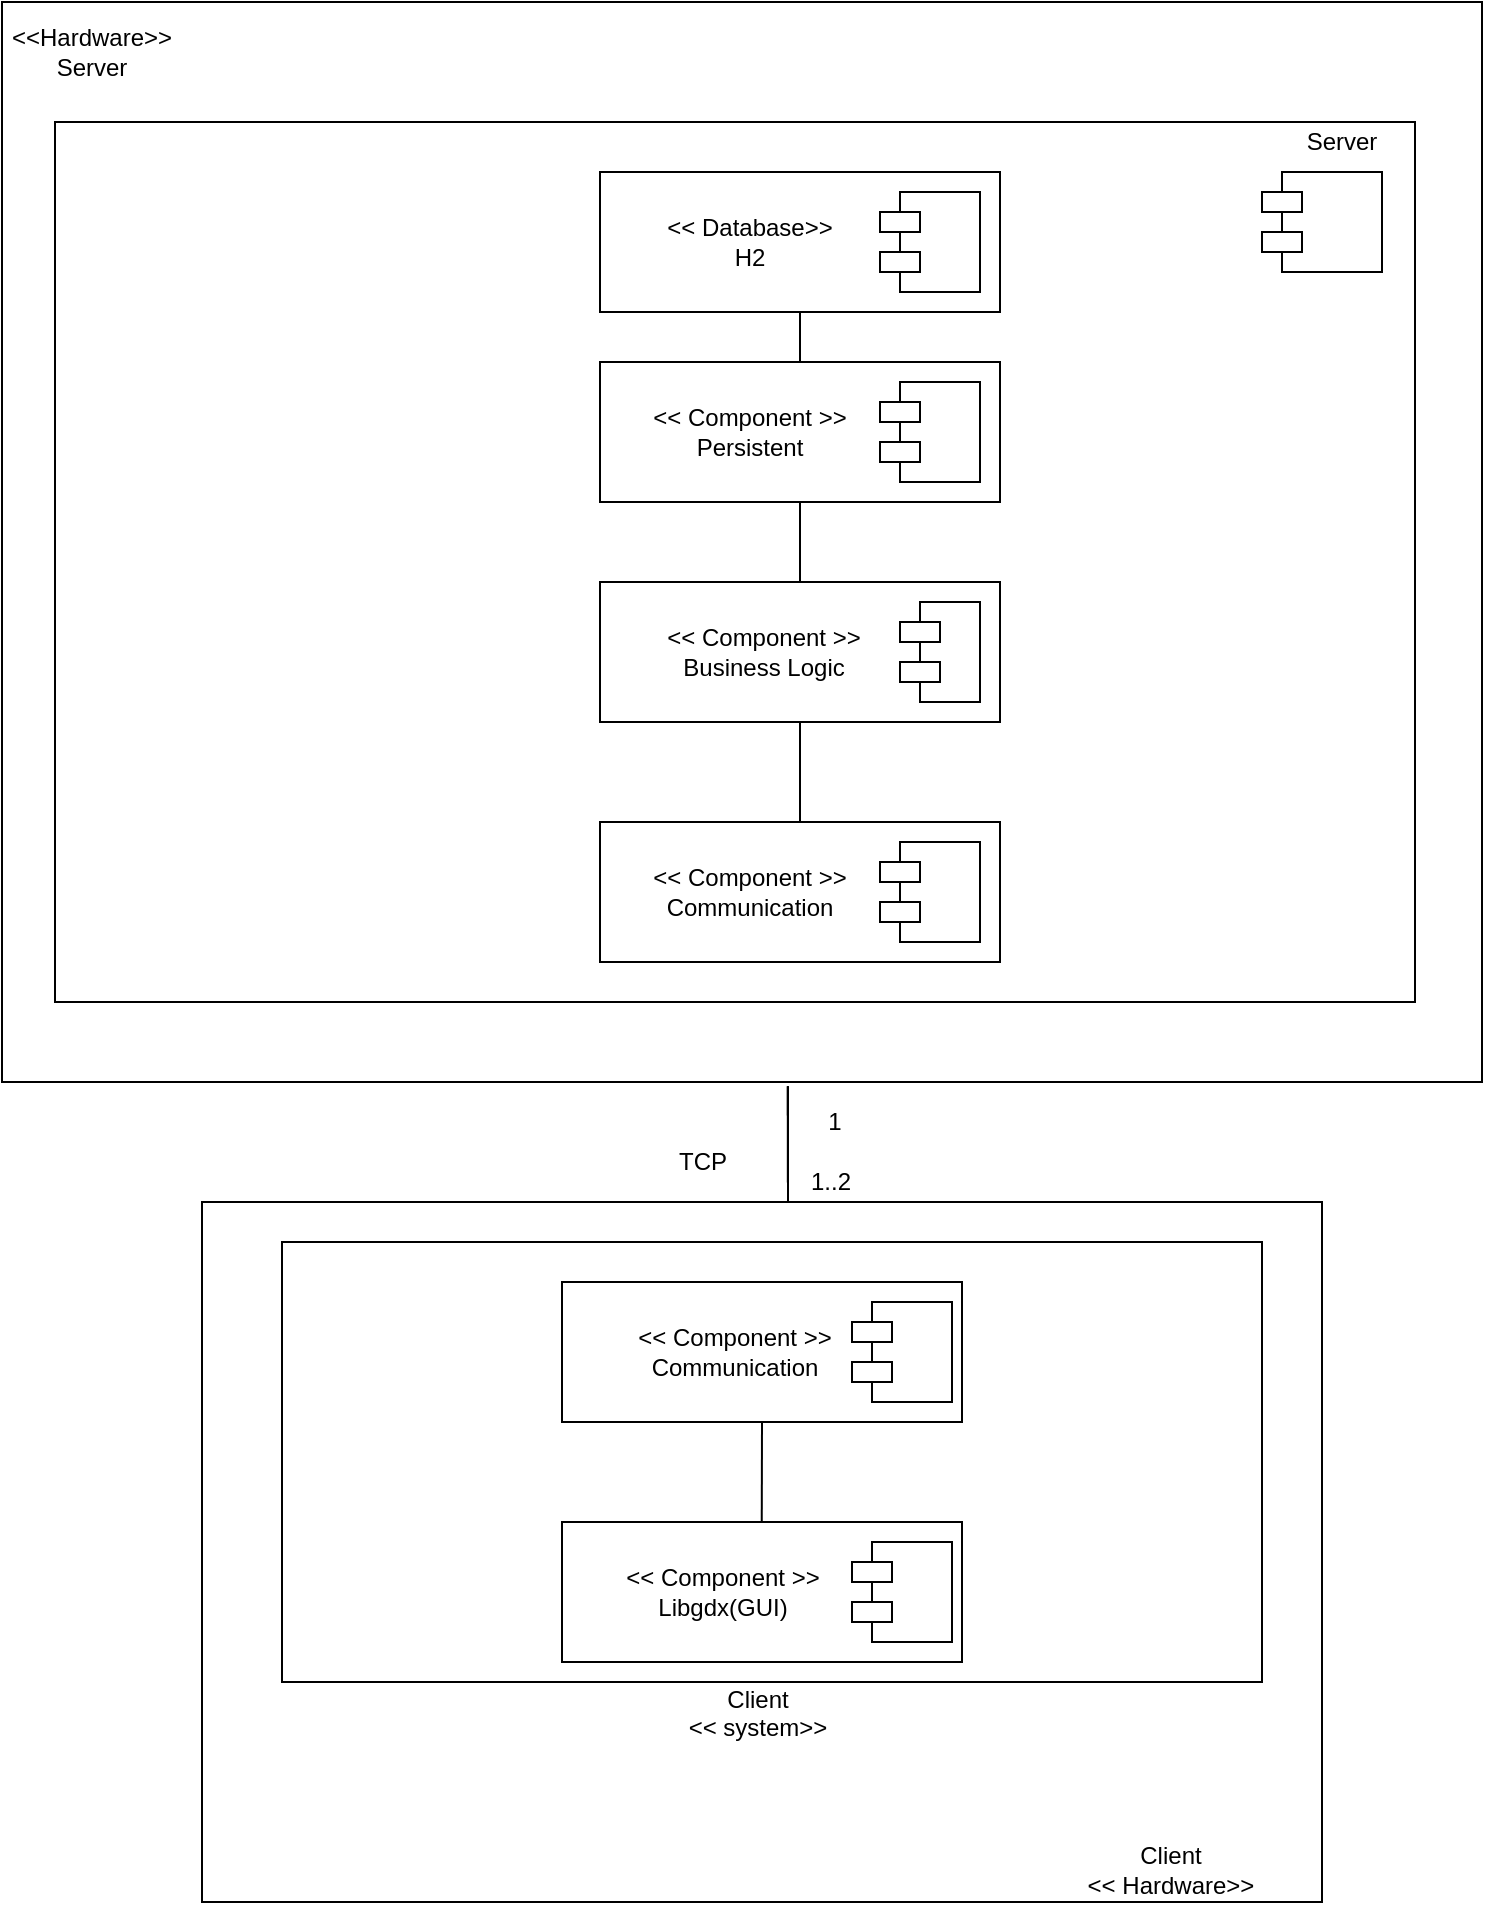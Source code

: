 <mxfile version="13.0.6" type="device"><diagram id="XMskarcSUNDicmcB05N_" name="Page-1"><mxGraphModel dx="1422" dy="791" grid="1" gridSize="10" guides="1" tooltips="1" connect="1" arrows="1" fold="1" page="1" pageScale="1" pageWidth="827" pageHeight="1169" math="0" shadow="0"><root><mxCell id="0"/><mxCell id="1" parent="0"/><mxCell id="hLikkJkFlfmMrrwjW5_J-37" value="" style="rounded=0;whiteSpace=wrap;html=1;" vertex="1" parent="1"><mxGeometry x="20" y="250" width="740" height="540" as="geometry"/></mxCell><mxCell id="hLikkJkFlfmMrrwjW5_J-22" value="" style="rounded=0;whiteSpace=wrap;html=1;" vertex="1" parent="1"><mxGeometry x="120" y="850" width="560" height="350" as="geometry"/></mxCell><mxCell id="WnhOTdnQdDwg6j5-E47d-8" value="" style="rounded=0;orthogonalLoop=1;jettySize=auto;html=1;endArrow=halfCircle;endFill=0;endSize=6;strokeWidth=1;" parent="1" edge="1"><mxGeometry relative="1" as="geometry"><mxPoint x="400" y="275" as="sourcePoint"/><mxPoint x="400" y="275" as="targetPoint"/></mxGeometry></mxCell><mxCell id="WnhOTdnQdDwg6j5-E47d-13" value="" style="rounded=0;whiteSpace=wrap;html=1;" parent="1" vertex="1"><mxGeometry x="46.5" y="310" width="680" height="440" as="geometry"/></mxCell><mxCell id="WnhOTdnQdDwg6j5-E47d-14" value="" style="shape=module;align=left;spacingLeft=20;align=center;verticalAlign=top;" parent="1" vertex="1"><mxGeometry x="650" y="335" width="60" height="50" as="geometry"/></mxCell><mxCell id="WnhOTdnQdDwg6j5-E47d-18" value="Server" style="text;html=1;strokeColor=none;fillColor=none;align=center;verticalAlign=middle;whiteSpace=wrap;rounded=0;" parent="1" vertex="1"><mxGeometry x="670" y="310" width="40" height="20" as="geometry"/></mxCell><mxCell id="WnhOTdnQdDwg6j5-E47d-19" value="" style="rounded=0;whiteSpace=wrap;html=1;" parent="1" vertex="1"><mxGeometry x="160" y="870" width="490" height="220" as="geometry"/></mxCell><mxCell id="WnhOTdnQdDwg6j5-E47d-27" value="" style="endArrow=none;html=1;exitX=0.531;exitY=1.004;exitDx=0;exitDy=0;exitPerimeter=0;" parent="1" source="hLikkJkFlfmMrrwjW5_J-37" edge="1"><mxGeometry width="50" height="50" relative="1" as="geometry"><mxPoint x="400" y="800" as="sourcePoint"/><mxPoint x="413" y="850" as="targetPoint"/></mxGeometry></mxCell><mxCell id="WnhOTdnQdDwg6j5-E47d-29" value="Client&lt;br&gt;&amp;lt;&amp;lt; system&amp;gt;&amp;gt;&lt;br&gt;&lt;div&gt;&lt;br&gt;&lt;/div&gt;&lt;div&gt;&lt;br&gt;&lt;/div&gt;" style="text;html=1;strokeColor=none;fillColor=none;align=center;verticalAlign=middle;whiteSpace=wrap;rounded=0;" parent="1" vertex="1"><mxGeometry x="350" y="1110" width="96" height="20" as="geometry"/></mxCell><mxCell id="WnhOTdnQdDwg6j5-E47d-31" value="" style="rounded=0;whiteSpace=wrap;html=1;" parent="1" vertex="1"><mxGeometry x="319" y="430" width="200" height="70" as="geometry"/></mxCell><mxCell id="WnhOTdnQdDwg6j5-E47d-36" value="" style="shape=module;align=left;spacingLeft=20;align=center;verticalAlign=top;" parent="1" vertex="1"><mxGeometry x="459" y="440" width="50" height="50" as="geometry"/></mxCell><mxCell id="WnhOTdnQdDwg6j5-E47d-37" value="" style="rounded=0;whiteSpace=wrap;html=1;" parent="1" vertex="1"><mxGeometry x="319" y="540" width="200" height="70" as="geometry"/></mxCell><mxCell id="WnhOTdnQdDwg6j5-E47d-38" value="" style="shape=module;align=left;spacingLeft=20;align=center;verticalAlign=top;" parent="1" vertex="1"><mxGeometry x="469" y="550" width="40" height="50" as="geometry"/></mxCell><mxCell id="WnhOTdnQdDwg6j5-E47d-39" value="&amp;lt;&amp;lt; Component &amp;gt;&amp;gt;&lt;br&gt;Business Logic" style="text;html=1;strokeColor=none;fillColor=none;align=center;verticalAlign=middle;whiteSpace=wrap;rounded=0;" parent="1" vertex="1"><mxGeometry x="343" y="559" width="116" height="32" as="geometry"/></mxCell><mxCell id="WnhOTdnQdDwg6j5-E47d-47" value="" style="rounded=0;orthogonalLoop=1;jettySize=auto;html=1;endArrow=halfCircle;endFill=0;endSize=6;strokeWidth=1;exitX=0.5;exitY=0;exitDx=0;exitDy=0;" parent="1" edge="1"><mxGeometry relative="1" as="geometry"><mxPoint x="400" y="490" as="sourcePoint"/><mxPoint x="400" y="490" as="targetPoint"/></mxGeometry></mxCell><mxCell id="WnhOTdnQdDwg6j5-E47d-51" value="&amp;lt;&amp;lt; Component &amp;gt;&amp;gt;&lt;br&gt;Persistent" style="text;html=1;strokeColor=none;fillColor=none;align=center;verticalAlign=middle;whiteSpace=wrap;rounded=0;" parent="1" vertex="1"><mxGeometry x="339" y="440" width="110" height="50" as="geometry"/></mxCell><mxCell id="hLikkJkFlfmMrrwjW5_J-1" value="1" style="text;html=1;align=center;verticalAlign=middle;resizable=0;points=[];autosize=1;" vertex="1" parent="1"><mxGeometry x="426" y="800" width="20" height="20" as="geometry"/></mxCell><mxCell id="hLikkJkFlfmMrrwjW5_J-2" value="1..2" style="text;html=1;align=center;verticalAlign=middle;resizable=0;points=[];autosize=1;" vertex="1" parent="1"><mxGeometry x="414" y="830" width="40" height="20" as="geometry"/></mxCell><mxCell id="hLikkJkFlfmMrrwjW5_J-4" value="" style="rounded=0;whiteSpace=wrap;html=1;" vertex="1" parent="1"><mxGeometry x="300" y="1010" width="200" height="70" as="geometry"/></mxCell><mxCell id="hLikkJkFlfmMrrwjW5_J-5" value="" style="shape=module;align=left;spacingLeft=20;align=center;verticalAlign=top;" vertex="1" parent="1"><mxGeometry x="445" y="1020" width="50" height="50" as="geometry"/></mxCell><mxCell id="hLikkJkFlfmMrrwjW5_J-6" value="&amp;lt;&amp;lt; Component &amp;gt;&amp;gt;&lt;br&gt;Libgdx(GUI)" style="text;html=1;strokeColor=none;fillColor=none;align=center;verticalAlign=middle;whiteSpace=wrap;rounded=0;" vertex="1" parent="1"><mxGeometry x="313" y="1020" width="135" height="50" as="geometry"/></mxCell><mxCell id="hLikkJkFlfmMrrwjW5_J-15" value="" style="rounded=0;whiteSpace=wrap;html=1;" vertex="1" parent="1"><mxGeometry x="300" y="890" width="200" height="70" as="geometry"/></mxCell><mxCell id="hLikkJkFlfmMrrwjW5_J-16" value="" style="shape=module;align=left;spacingLeft=20;align=center;verticalAlign=top;" vertex="1" parent="1"><mxGeometry x="445" y="900" width="50" height="50" as="geometry"/></mxCell><mxCell id="hLikkJkFlfmMrrwjW5_J-17" value="&amp;lt;&amp;lt; Component &amp;gt;&amp;gt;&lt;br&gt;&lt;div&gt;Communication&lt;/div&gt;" style="text;html=1;strokeColor=none;fillColor=none;align=center;verticalAlign=middle;whiteSpace=wrap;rounded=0;" vertex="1" parent="1"><mxGeometry x="319" y="900" width="135" height="50" as="geometry"/></mxCell><mxCell id="hLikkJkFlfmMrrwjW5_J-18" value="" style="endArrow=none;html=1;entryX=0;entryY=0.95;entryDx=0;entryDy=0;entryPerimeter=0;" edge="1" parent="1"><mxGeometry width="50" height="50" relative="1" as="geometry"><mxPoint x="400" y="960" as="sourcePoint"/><mxPoint x="399.88" y="1010" as="targetPoint"/></mxGeometry></mxCell><mxCell id="hLikkJkFlfmMrrwjW5_J-19" value="&lt;div&gt;TCP&lt;/div&gt;" style="text;html=1;align=center;verticalAlign=middle;resizable=0;points=[];autosize=1;" vertex="1" parent="1"><mxGeometry x="350" y="820" width="40" height="20" as="geometry"/></mxCell><mxCell id="hLikkJkFlfmMrrwjW5_J-23" value="Client&lt;br&gt;&amp;lt;&amp;lt; Hardware&amp;gt;&amp;gt;" style="text;html=1;strokeColor=none;fillColor=none;align=center;verticalAlign=middle;whiteSpace=wrap;rounded=0;" vertex="1" parent="1"><mxGeometry x="559" y="1169" width="91" height="30" as="geometry"/></mxCell><mxCell id="hLikkJkFlfmMrrwjW5_J-28" value="" style="rounded=0;whiteSpace=wrap;html=1;" vertex="1" parent="1"><mxGeometry x="319" y="660" width="200" height="70" as="geometry"/></mxCell><mxCell id="hLikkJkFlfmMrrwjW5_J-29" value="" style="shape=module;align=left;spacingLeft=20;align=center;verticalAlign=top;" vertex="1" parent="1"><mxGeometry x="459" y="670" width="50" height="50" as="geometry"/></mxCell><mxCell id="hLikkJkFlfmMrrwjW5_J-30" value="&amp;lt;&amp;lt; Component &amp;gt;&amp;gt;&lt;br&gt;Communication" style="text;html=1;strokeColor=none;fillColor=none;align=center;verticalAlign=middle;whiteSpace=wrap;rounded=0;" vertex="1" parent="1"><mxGeometry x="339" y="670" width="110" height="50" as="geometry"/></mxCell><mxCell id="hLikkJkFlfmMrrwjW5_J-34" value="" style="rounded=0;whiteSpace=wrap;html=1;" vertex="1" parent="1"><mxGeometry x="319" y="335" width="200" height="70" as="geometry"/></mxCell><mxCell id="hLikkJkFlfmMrrwjW5_J-35" value="" style="shape=module;align=left;spacingLeft=20;align=center;verticalAlign=top;" vertex="1" parent="1"><mxGeometry x="459" y="345" width="50" height="50" as="geometry"/></mxCell><mxCell id="hLikkJkFlfmMrrwjW5_J-36" value="&amp;lt;&amp;lt; Database&amp;gt;&amp;gt;&lt;br&gt;H2" style="text;html=1;strokeColor=none;fillColor=none;align=center;verticalAlign=middle;whiteSpace=wrap;rounded=0;" vertex="1" parent="1"><mxGeometry x="339" y="345" width="110" height="50" as="geometry"/></mxCell><mxCell id="hLikkJkFlfmMrrwjW5_J-38" value="&lt;div&gt;&amp;lt;&amp;lt;Hardware&amp;gt;&amp;gt;&lt;/div&gt;&lt;div&gt;Server&lt;br&gt;&lt;/div&gt;" style="text;html=1;strokeColor=none;fillColor=none;align=center;verticalAlign=middle;whiteSpace=wrap;rounded=0;" vertex="1" parent="1"><mxGeometry x="20" y="250" width="90" height="50" as="geometry"/></mxCell><mxCell id="hLikkJkFlfmMrrwjW5_J-39" value="" style="endArrow=none;html=1;exitX=0.531;exitY=1.004;exitDx=0;exitDy=0;exitPerimeter=0;" edge="1" parent="1"><mxGeometry width="50" height="50" relative="1" as="geometry"><mxPoint x="412.94" y="792.16" as="sourcePoint"/><mxPoint x="413" y="850" as="targetPoint"/></mxGeometry></mxCell><mxCell id="hLikkJkFlfmMrrwjW5_J-40" value="" style="endArrow=none;html=1;exitX=0.531;exitY=1.004;exitDx=0;exitDy=0;exitPerimeter=0;" edge="1" parent="1"><mxGeometry width="50" height="50" relative="1" as="geometry"><mxPoint x="412.94" y="792.16" as="sourcePoint"/><mxPoint x="413" y="850" as="targetPoint"/></mxGeometry></mxCell><mxCell id="hLikkJkFlfmMrrwjW5_J-41" value="" style="endArrow=none;html=1;exitX=0.5;exitY=0;exitDx=0;exitDy=0;entryX=0.5;entryY=1;entryDx=0;entryDy=0;" edge="1" parent="1" source="WnhOTdnQdDwg6j5-E47d-37" target="WnhOTdnQdDwg6j5-E47d-31"><mxGeometry width="50" height="50" relative="1" as="geometry"><mxPoint x="170" y="540" as="sourcePoint"/><mxPoint x="220" y="490" as="targetPoint"/></mxGeometry></mxCell><mxCell id="hLikkJkFlfmMrrwjW5_J-42" value="" style="endArrow=none;html=1;exitX=0.5;exitY=0;exitDx=0;exitDy=0;entryX=0.5;entryY=1;entryDx=0;entryDy=0;" edge="1" parent="1"><mxGeometry width="50" height="50" relative="1" as="geometry"><mxPoint x="419" y="540" as="sourcePoint"/><mxPoint x="419" y="500" as="targetPoint"/><Array as="points"><mxPoint x="419" y="520"/></Array></mxGeometry></mxCell><mxCell id="hLikkJkFlfmMrrwjW5_J-43" value="" style="endArrow=none;html=1;exitX=0.5;exitY=0;exitDx=0;exitDy=0;entryX=0.5;entryY=1;entryDx=0;entryDy=0;" edge="1" parent="1"><mxGeometry width="50" height="50" relative="1" as="geometry"><mxPoint x="419" y="540" as="sourcePoint"/><mxPoint x="419" y="500" as="targetPoint"/><Array as="points"><mxPoint x="419" y="520"/></Array></mxGeometry></mxCell><mxCell id="hLikkJkFlfmMrrwjW5_J-44" value="" style="endArrow=none;html=1;" edge="1" parent="1"><mxGeometry width="50" height="50" relative="1" as="geometry"><mxPoint x="419" y="430" as="sourcePoint"/><mxPoint x="419" y="405" as="targetPoint"/></mxGeometry></mxCell><mxCell id="hLikkJkFlfmMrrwjW5_J-45" value="" style="endArrow=none;html=1;exitX=0.5;exitY=0;exitDx=0;exitDy=0;" edge="1" parent="1" source="hLikkJkFlfmMrrwjW5_J-28" target="WnhOTdnQdDwg6j5-E47d-37"><mxGeometry width="50" height="50" relative="1" as="geometry"><mxPoint x="200" y="650" as="sourcePoint"/><mxPoint x="250" y="600" as="targetPoint"/></mxGeometry></mxCell></root></mxGraphModel></diagram></mxfile>